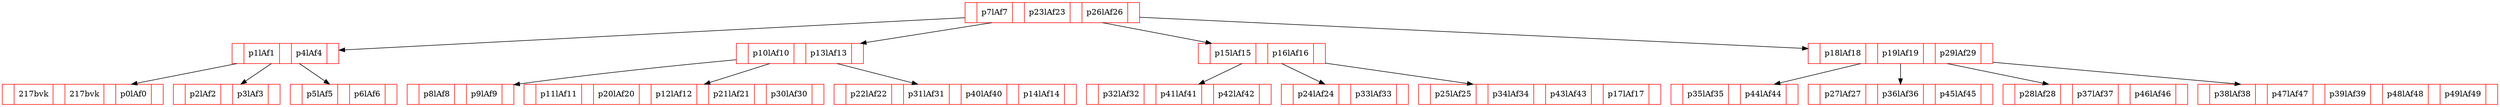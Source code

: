 digraph G {
  
node[shape=record,color="red"]; 

		//Arbol B 

R83p0lAf0[label="|217bvk||217bvk||p0lAf0|"];
R83p3lAf3[label="|p2lAf2||p3lAf3|"];
R83p6lAf6[label="|p5lAf5||p6lAf6|"];
R82p4lAf4[label="|p1lAf1||p4lAf4|"];
R83p9lAf9[label="|p8lAf8||p9lAf9|"];
R83p30lAf30[label="|p11lAf11||p20lAf20||p12lAf12||p21lAf21||p30lAf30|"];
R83p14lAf14[label="|p22lAf22||p31lAf31||p40lAf40||p14lAf14|"];
R82p13lAf13[label="|p10lAf10||p13lAf13|"];
R83p42lAf42[label="|p32lAf32||p41lAf41||p42lAf42|"];
R83p33lAf33[label="|p24lAf24||p33lAf33|"];
R83p17lAf17[label="|p25lAf25||p34lAf34||p43lAf43||p17lAf17|"];
R82p16lAf16[label="|p15lAf15||p16lAf16|"];
R83p44lAf44[label="|p35lAf35||p44lAf44|"];
R83p45lAf45[label="|p27lAf27||p36lAf36||p45lAf45|"];
R83p46lAf46[label="|p28lAf28||p37lAf37||p46lAf46|"];
R83p49lAf49[label="|p38lAf38||p47lAf47||p39lAf39||p48lAf48||p49lAf49|"];
R82p29lAf29[label="|p18lAf18||p19lAf19||p29lAf29|"];
R81p26lAf26[label="|p7lAf7||p23lAf23||p26lAf26|"];
R82p4lAf4->R83p0lAf0;
R82p4lAf4->R83p3lAf3;
R82p4lAf4->R83p6lAf6;
R82p13lAf13->R83p9lAf9;
R82p13lAf13->R83p30lAf30;
R82p13lAf13->R83p14lAf14;
R82p16lAf16->R83p42lAf42;
R82p16lAf16->R83p33lAf33;
R82p16lAf16->R83p17lAf17;
R82p29lAf29->R83p44lAf44;
R82p29lAf29->R83p45lAf45;
R82p29lAf29->R83p46lAf46;
R82p29lAf29->R83p49lAf49;
R81p26lAf26->R82p4lAf4;
R81p26lAf26->R82p13lAf13;
R81p26lAf26->R82p16lAf16;
R81p26lAf26->R82p29lAf29;



}
